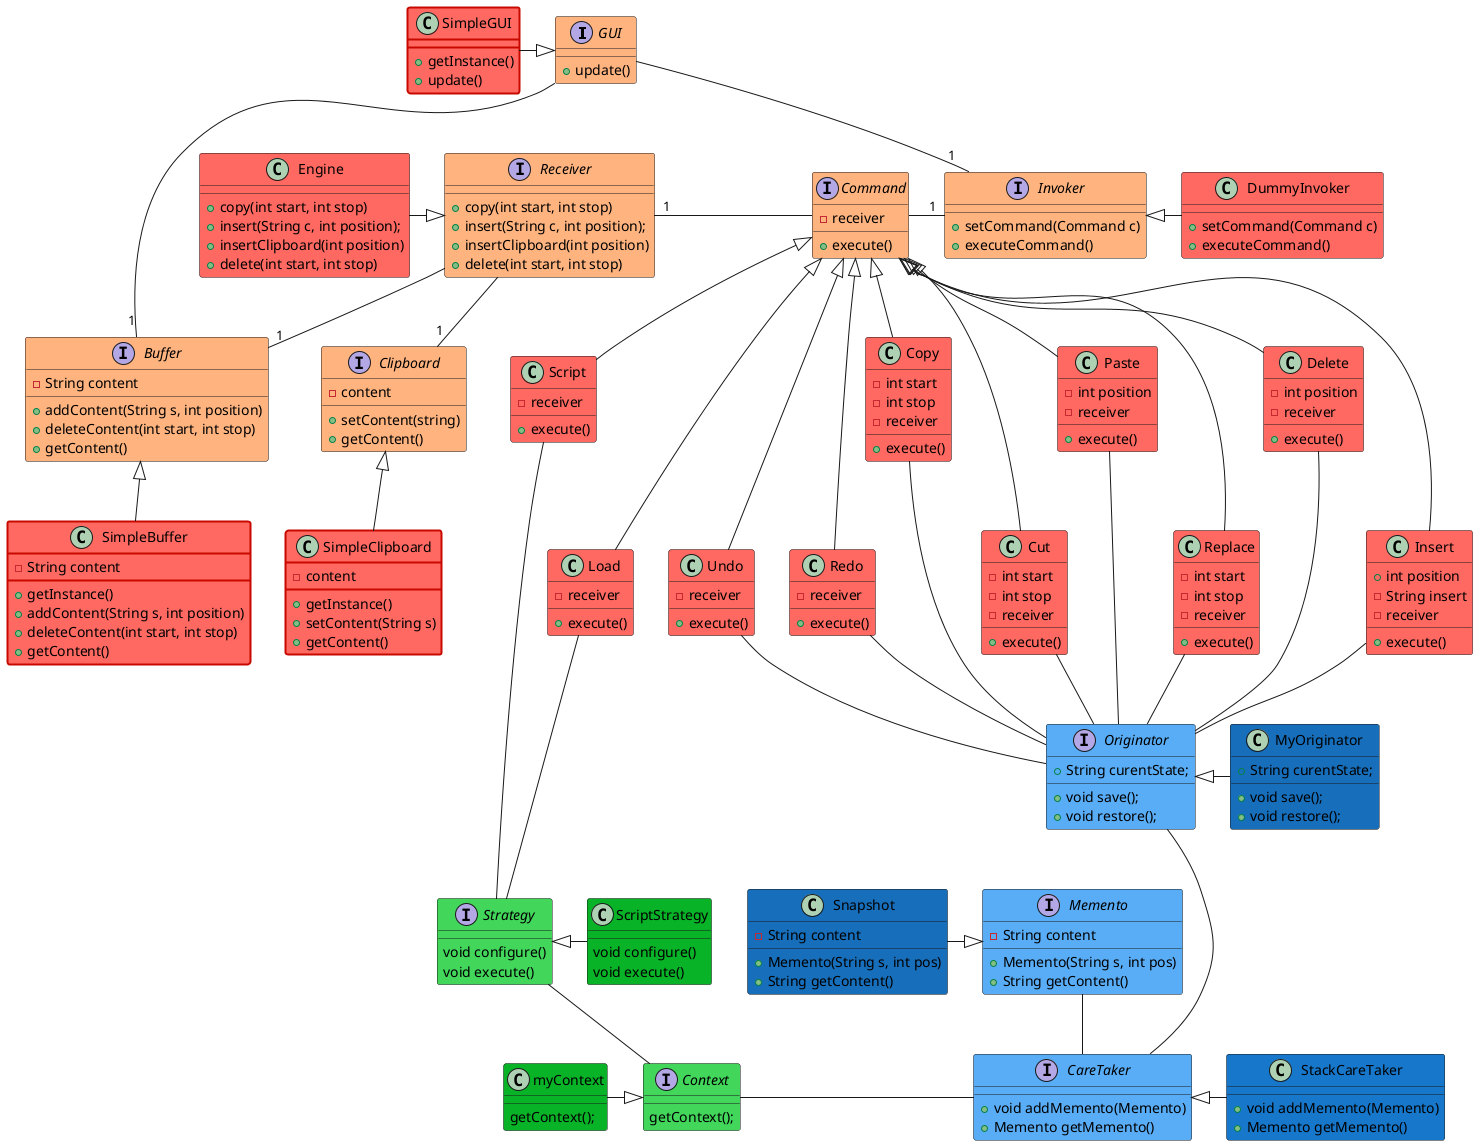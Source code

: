 @startuml
'https://plantuml.com/class-diagram

interface GUI #ffb480 {
    + update()
}

interface Invoker #ffb480 {
    + setCommand(Command c)
    + executeCommand()
}

interface Command #ffb480 {
    - receiver
    + execute()
}

interface Receiver #ffb480 {
    + copy(int start, int stop)
    + insert(String c, int position);
    + insertClipboard(int position)
    + delete(int start, int stop)
}

interface Clipboard #ffb480 {
    - content
    + setContent(string)
    + getContent()
}

interface Buffer #ffb480 {
    - String content
    + addContent(String s, int position)
    + deleteContent(int start, int stop)
    + getContent()
}

interface Originator #59adf6 {
    + String curentState;
    + void save();
    + void restore();
}

interface Memento #59adf6 {
    - String content

    + Memento(String s, int pos)
    + String getContent()
}

interface CareTaker #59adf6 {
    + void addMemento(Memento)
    + Memento getMemento()
}

interface Strategy #42D65B {
  void configure()
  void execute()
}

interface Context #42D65B {
  getContext();
}

class SimpleGUI #ff6961;line.bold:C80900 {
    + getInstance()
    + update()
}

class Engine #ff6961 {
      + copy(int start, int stop)
      + insert(String c, int position);
      + insertClipboard(int position)
      + delete(int start, int stop)
}


class Copy #ff6961 {
    - int start
    - int stop
    - receiver
    + execute()
}

class Cut #ff6961 {
    - int start
    - int stop
    - receiver
    + execute()
}

class Paste #ff6961 {
    - int position
    - receiver
    + execute()
}

class Replace #ff6961 {
    - int start
    - int stop
    - receiver
    + execute()
}

class Delete #ff6961 {
    - int position
    - receiver
    + execute()
}

class Insert #ff6961 {
    + int position
    - String insert
    - receiver
    + execute()
}

class Undo #ff6961 {
    - receiver
    + execute()
}

class Redo #ff6961 {
    - receiver
    + execute()
}

class Script #ff6961 {
    - receiver
    + execute()
}

class Load #ff6961 {
    - receiver
    + execute()
}

class SimpleBuffer #ff6961;line.bold:C80900 {
    - String content
    + getInstance()
    + addContent(String s, int position)
    + deleteContent(int start, int stop)
    + getContent()
}

class SimpleClipboard #ff6961;line.bold:C80900 {
    - content
    + getInstance()
    + setContent(String s)
    + getContent()
}

class DummyInvoker #ff6961 {
    + setCommand(Command c)
    + executeCommand()
}

class MyOriginator #176EBB {
    + String curentState;
    + void save();
    + void restore();
}

class Snapshot #176EBB {
    - String content

    + Memento(String s, int pos)
    + String getContent()
}

class StackCareTaker #1677CB {
    + void addMemento(Memento)
    + Memento getMemento()
}

class ScriptStrategy #09B327 {
    void configure()
    void execute()
}

class myContext #09B327 {
  getContext();
}

GUI --- "1"Buffer
GUI --"1" Invoker

Receiver "1"- Command
Receiver -down-"1" Buffer
Receiver --down"1" Clipboard

SimpleGUI -right|> GUI

Engine -right-|> Receiver

Invoker "1"--left Command

Copy -- Originator
Paste -- Originator
Replace -- Originator
Delete -- Originator
Cut -- Originator
Insert -- Originator
Undo -- Originator
Redo -- Originator

Script --- Strategy
Load --- Strategy

Strategy -- Context

Context - CareTaker
CareTaker -up- Originator
Memento -- CareTaker

Copy -up-|> Command
Paste -up-|> Command
Replace --up-|> Command
Delete -up-|> Command
Cut --up-|> Command
Insert -up--|> Command
Undo -up--|> Command
Redo -up--|> Command
Script -up-|> Command
Load -up--|> Command

SimpleBuffer -up-|> Buffer
SimpleClipboard -up-|> Clipboard

DummyInvoker -left|> Invoker

MyOriginator -left|> Originator
StackCareTaker -left|> CareTaker
Snapshot -down|> Memento

ScriptStrategy -left-|> Strategy
myContext -|> Context


@enduml
